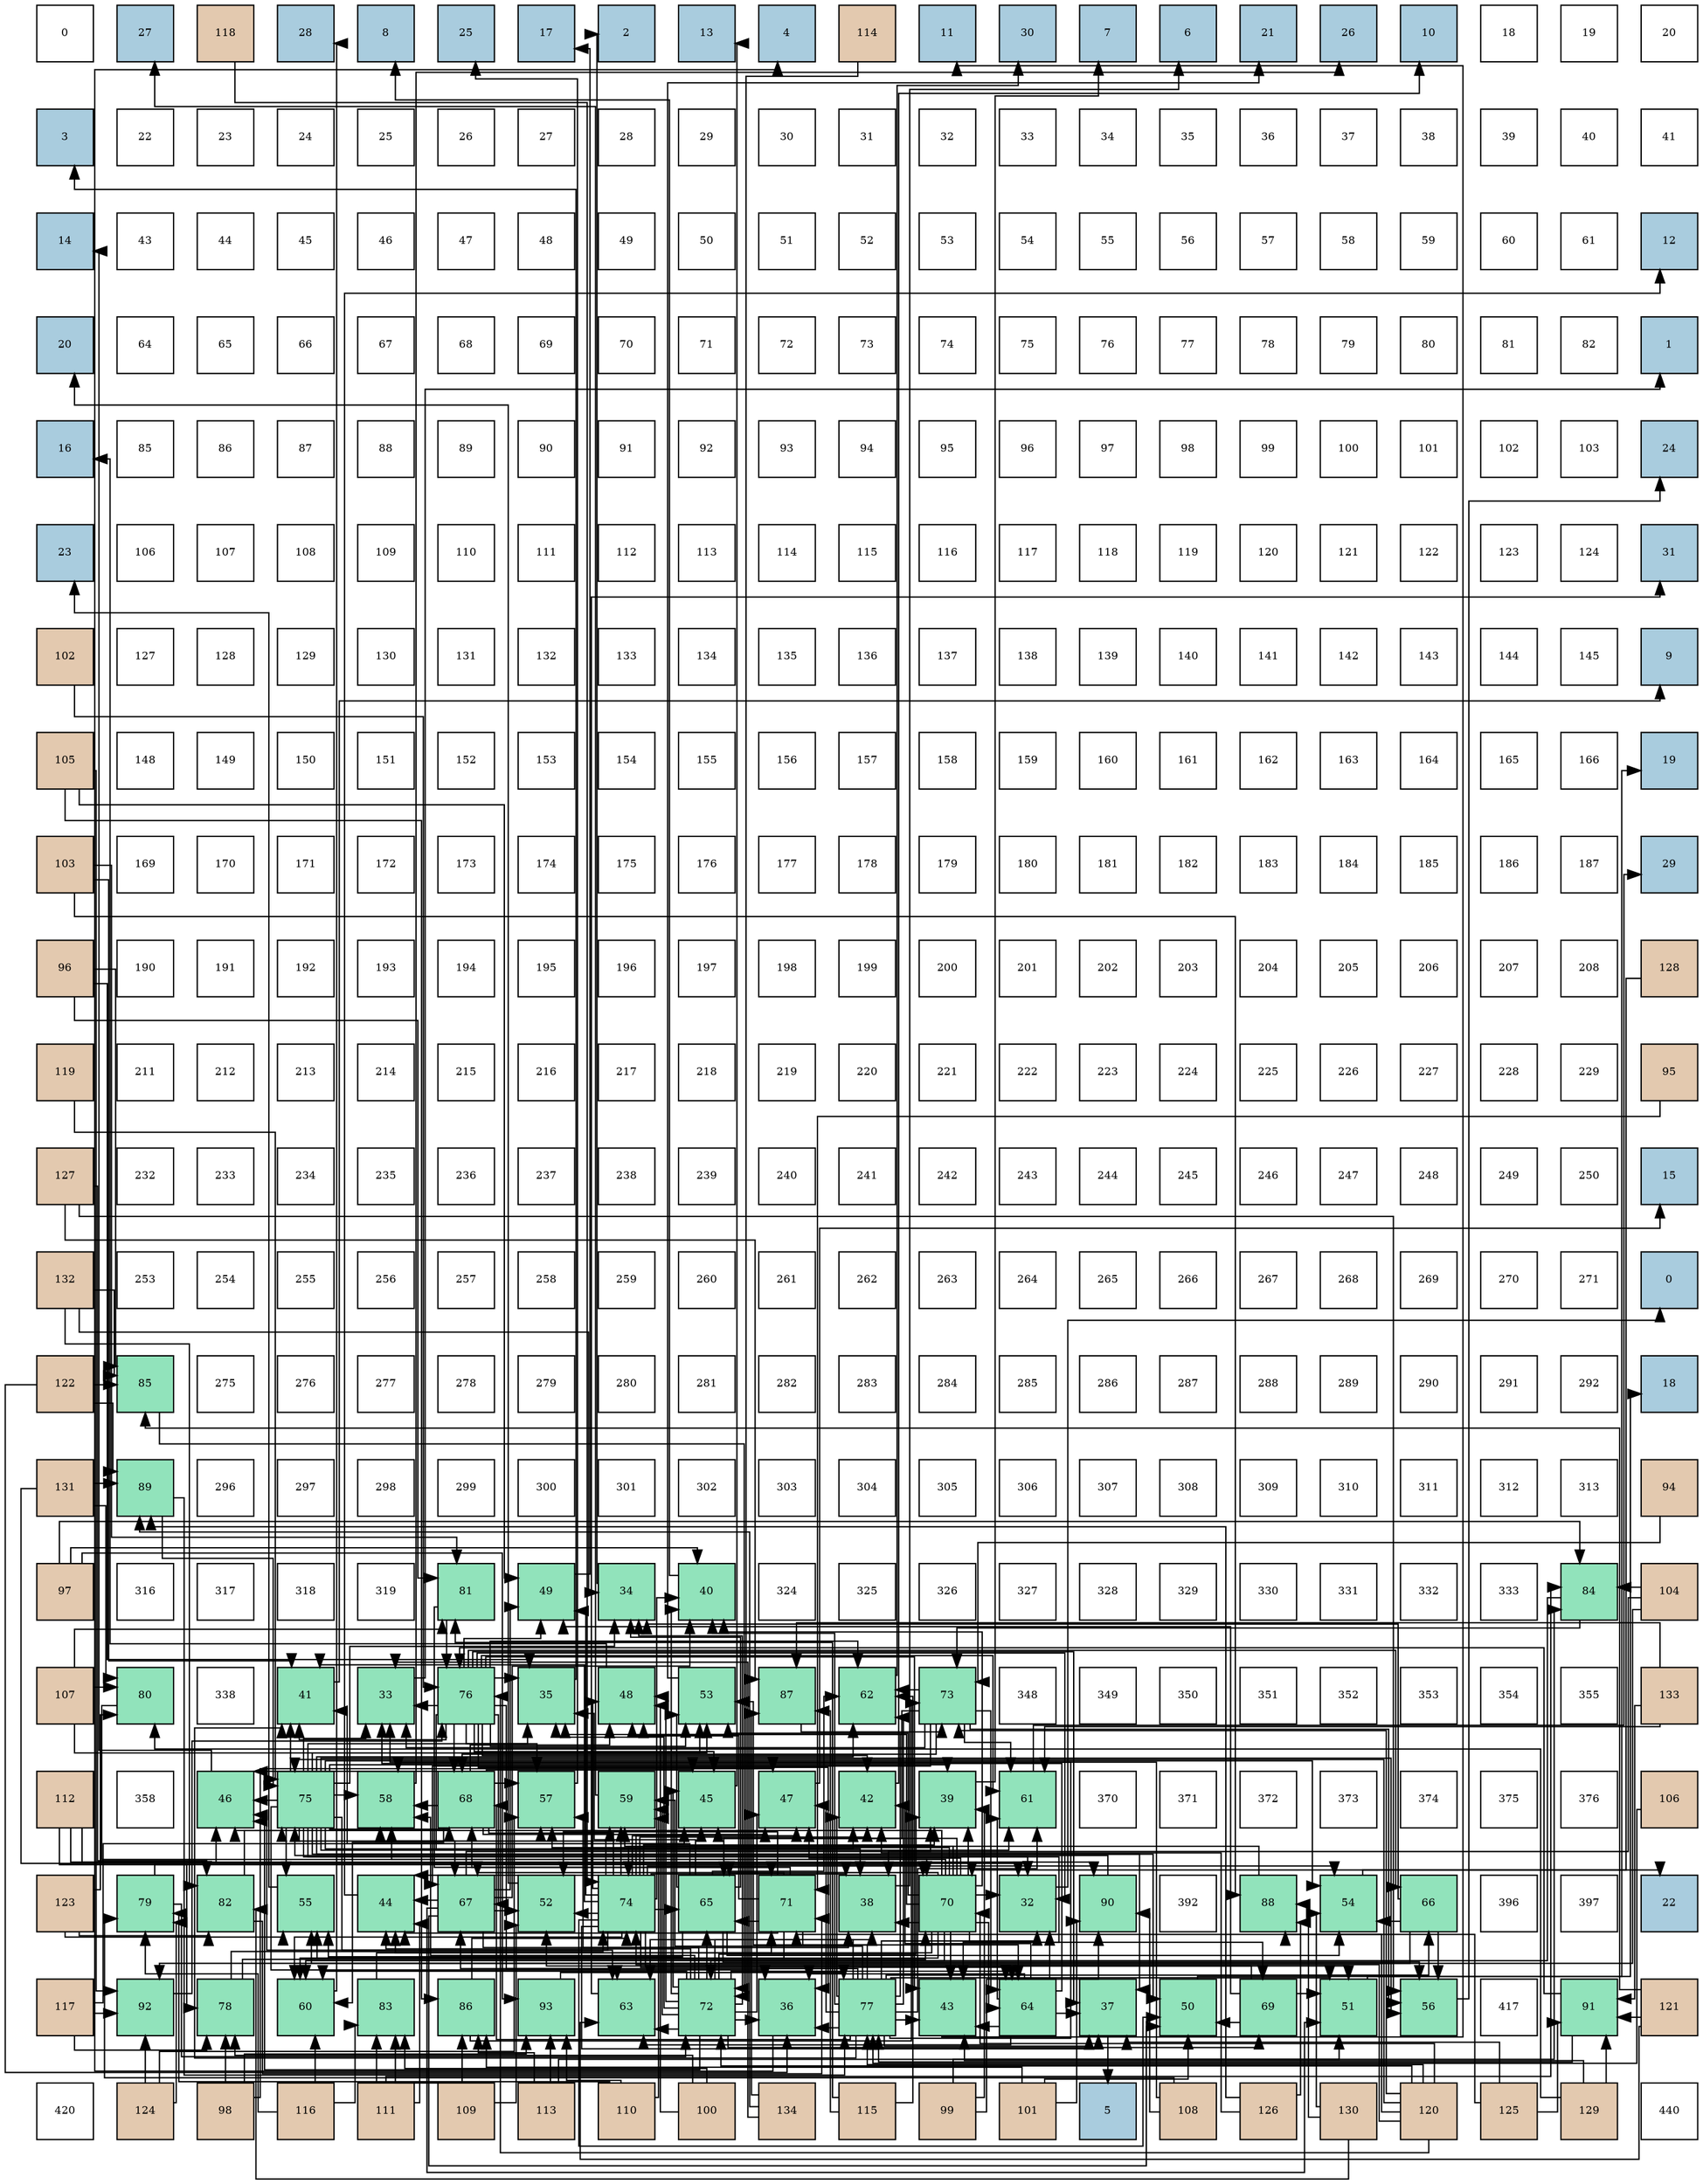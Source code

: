 digraph layout{
 rankdir=TB;
 splines=ortho;
 node [style=filled shape=square fixedsize=true width=0.6];
0[label="0", fontsize=8, fillcolor="#ffffff"];
1[label="27", fontsize=8, fillcolor="#a9ccde"];
2[label="118", fontsize=8, fillcolor="#e3c9af"];
3[label="28", fontsize=8, fillcolor="#a9ccde"];
4[label="8", fontsize=8, fillcolor="#a9ccde"];
5[label="25", fontsize=8, fillcolor="#a9ccde"];
6[label="17", fontsize=8, fillcolor="#a9ccde"];
7[label="2", fontsize=8, fillcolor="#a9ccde"];
8[label="13", fontsize=8, fillcolor="#a9ccde"];
9[label="4", fontsize=8, fillcolor="#a9ccde"];
10[label="114", fontsize=8, fillcolor="#e3c9af"];
11[label="11", fontsize=8, fillcolor="#a9ccde"];
12[label="30", fontsize=8, fillcolor="#a9ccde"];
13[label="7", fontsize=8, fillcolor="#a9ccde"];
14[label="6", fontsize=8, fillcolor="#a9ccde"];
15[label="21", fontsize=8, fillcolor="#a9ccde"];
16[label="26", fontsize=8, fillcolor="#a9ccde"];
17[label="10", fontsize=8, fillcolor="#a9ccde"];
18[label="18", fontsize=8, fillcolor="#ffffff"];
19[label="19", fontsize=8, fillcolor="#ffffff"];
20[label="20", fontsize=8, fillcolor="#ffffff"];
21[label="3", fontsize=8, fillcolor="#a9ccde"];
22[label="22", fontsize=8, fillcolor="#ffffff"];
23[label="23", fontsize=8, fillcolor="#ffffff"];
24[label="24", fontsize=8, fillcolor="#ffffff"];
25[label="25", fontsize=8, fillcolor="#ffffff"];
26[label="26", fontsize=8, fillcolor="#ffffff"];
27[label="27", fontsize=8, fillcolor="#ffffff"];
28[label="28", fontsize=8, fillcolor="#ffffff"];
29[label="29", fontsize=8, fillcolor="#ffffff"];
30[label="30", fontsize=8, fillcolor="#ffffff"];
31[label="31", fontsize=8, fillcolor="#ffffff"];
32[label="32", fontsize=8, fillcolor="#ffffff"];
33[label="33", fontsize=8, fillcolor="#ffffff"];
34[label="34", fontsize=8, fillcolor="#ffffff"];
35[label="35", fontsize=8, fillcolor="#ffffff"];
36[label="36", fontsize=8, fillcolor="#ffffff"];
37[label="37", fontsize=8, fillcolor="#ffffff"];
38[label="38", fontsize=8, fillcolor="#ffffff"];
39[label="39", fontsize=8, fillcolor="#ffffff"];
40[label="40", fontsize=8, fillcolor="#ffffff"];
41[label="41", fontsize=8, fillcolor="#ffffff"];
42[label="14", fontsize=8, fillcolor="#a9ccde"];
43[label="43", fontsize=8, fillcolor="#ffffff"];
44[label="44", fontsize=8, fillcolor="#ffffff"];
45[label="45", fontsize=8, fillcolor="#ffffff"];
46[label="46", fontsize=8, fillcolor="#ffffff"];
47[label="47", fontsize=8, fillcolor="#ffffff"];
48[label="48", fontsize=8, fillcolor="#ffffff"];
49[label="49", fontsize=8, fillcolor="#ffffff"];
50[label="50", fontsize=8, fillcolor="#ffffff"];
51[label="51", fontsize=8, fillcolor="#ffffff"];
52[label="52", fontsize=8, fillcolor="#ffffff"];
53[label="53", fontsize=8, fillcolor="#ffffff"];
54[label="54", fontsize=8, fillcolor="#ffffff"];
55[label="55", fontsize=8, fillcolor="#ffffff"];
56[label="56", fontsize=8, fillcolor="#ffffff"];
57[label="57", fontsize=8, fillcolor="#ffffff"];
58[label="58", fontsize=8, fillcolor="#ffffff"];
59[label="59", fontsize=8, fillcolor="#ffffff"];
60[label="60", fontsize=8, fillcolor="#ffffff"];
61[label="61", fontsize=8, fillcolor="#ffffff"];
62[label="12", fontsize=8, fillcolor="#a9ccde"];
63[label="20", fontsize=8, fillcolor="#a9ccde"];
64[label="64", fontsize=8, fillcolor="#ffffff"];
65[label="65", fontsize=8, fillcolor="#ffffff"];
66[label="66", fontsize=8, fillcolor="#ffffff"];
67[label="67", fontsize=8, fillcolor="#ffffff"];
68[label="68", fontsize=8, fillcolor="#ffffff"];
69[label="69", fontsize=8, fillcolor="#ffffff"];
70[label="70", fontsize=8, fillcolor="#ffffff"];
71[label="71", fontsize=8, fillcolor="#ffffff"];
72[label="72", fontsize=8, fillcolor="#ffffff"];
73[label="73", fontsize=8, fillcolor="#ffffff"];
74[label="74", fontsize=8, fillcolor="#ffffff"];
75[label="75", fontsize=8, fillcolor="#ffffff"];
76[label="76", fontsize=8, fillcolor="#ffffff"];
77[label="77", fontsize=8, fillcolor="#ffffff"];
78[label="78", fontsize=8, fillcolor="#ffffff"];
79[label="79", fontsize=8, fillcolor="#ffffff"];
80[label="80", fontsize=8, fillcolor="#ffffff"];
81[label="81", fontsize=8, fillcolor="#ffffff"];
82[label="82", fontsize=8, fillcolor="#ffffff"];
83[label="1", fontsize=8, fillcolor="#a9ccde"];
84[label="16", fontsize=8, fillcolor="#a9ccde"];
85[label="85", fontsize=8, fillcolor="#ffffff"];
86[label="86", fontsize=8, fillcolor="#ffffff"];
87[label="87", fontsize=8, fillcolor="#ffffff"];
88[label="88", fontsize=8, fillcolor="#ffffff"];
89[label="89", fontsize=8, fillcolor="#ffffff"];
90[label="90", fontsize=8, fillcolor="#ffffff"];
91[label="91", fontsize=8, fillcolor="#ffffff"];
92[label="92", fontsize=8, fillcolor="#ffffff"];
93[label="93", fontsize=8, fillcolor="#ffffff"];
94[label="94", fontsize=8, fillcolor="#ffffff"];
95[label="95", fontsize=8, fillcolor="#ffffff"];
96[label="96", fontsize=8, fillcolor="#ffffff"];
97[label="97", fontsize=8, fillcolor="#ffffff"];
98[label="98", fontsize=8, fillcolor="#ffffff"];
99[label="99", fontsize=8, fillcolor="#ffffff"];
100[label="100", fontsize=8, fillcolor="#ffffff"];
101[label="101", fontsize=8, fillcolor="#ffffff"];
102[label="102", fontsize=8, fillcolor="#ffffff"];
103[label="103", fontsize=8, fillcolor="#ffffff"];
104[label="24", fontsize=8, fillcolor="#a9ccde"];
105[label="23", fontsize=8, fillcolor="#a9ccde"];
106[label="106", fontsize=8, fillcolor="#ffffff"];
107[label="107", fontsize=8, fillcolor="#ffffff"];
108[label="108", fontsize=8, fillcolor="#ffffff"];
109[label="109", fontsize=8, fillcolor="#ffffff"];
110[label="110", fontsize=8, fillcolor="#ffffff"];
111[label="111", fontsize=8, fillcolor="#ffffff"];
112[label="112", fontsize=8, fillcolor="#ffffff"];
113[label="113", fontsize=8, fillcolor="#ffffff"];
114[label="114", fontsize=8, fillcolor="#ffffff"];
115[label="115", fontsize=8, fillcolor="#ffffff"];
116[label="116", fontsize=8, fillcolor="#ffffff"];
117[label="117", fontsize=8, fillcolor="#ffffff"];
118[label="118", fontsize=8, fillcolor="#ffffff"];
119[label="119", fontsize=8, fillcolor="#ffffff"];
120[label="120", fontsize=8, fillcolor="#ffffff"];
121[label="121", fontsize=8, fillcolor="#ffffff"];
122[label="122", fontsize=8, fillcolor="#ffffff"];
123[label="123", fontsize=8, fillcolor="#ffffff"];
124[label="124", fontsize=8, fillcolor="#ffffff"];
125[label="31", fontsize=8, fillcolor="#a9ccde"];
126[label="102", fontsize=8, fillcolor="#e3c9af"];
127[label="127", fontsize=8, fillcolor="#ffffff"];
128[label="128", fontsize=8, fillcolor="#ffffff"];
129[label="129", fontsize=8, fillcolor="#ffffff"];
130[label="130", fontsize=8, fillcolor="#ffffff"];
131[label="131", fontsize=8, fillcolor="#ffffff"];
132[label="132", fontsize=8, fillcolor="#ffffff"];
133[label="133", fontsize=8, fillcolor="#ffffff"];
134[label="134", fontsize=8, fillcolor="#ffffff"];
135[label="135", fontsize=8, fillcolor="#ffffff"];
136[label="136", fontsize=8, fillcolor="#ffffff"];
137[label="137", fontsize=8, fillcolor="#ffffff"];
138[label="138", fontsize=8, fillcolor="#ffffff"];
139[label="139", fontsize=8, fillcolor="#ffffff"];
140[label="140", fontsize=8, fillcolor="#ffffff"];
141[label="141", fontsize=8, fillcolor="#ffffff"];
142[label="142", fontsize=8, fillcolor="#ffffff"];
143[label="143", fontsize=8, fillcolor="#ffffff"];
144[label="144", fontsize=8, fillcolor="#ffffff"];
145[label="145", fontsize=8, fillcolor="#ffffff"];
146[label="9", fontsize=8, fillcolor="#a9ccde"];
147[label="105", fontsize=8, fillcolor="#e3c9af"];
148[label="148", fontsize=8, fillcolor="#ffffff"];
149[label="149", fontsize=8, fillcolor="#ffffff"];
150[label="150", fontsize=8, fillcolor="#ffffff"];
151[label="151", fontsize=8, fillcolor="#ffffff"];
152[label="152", fontsize=8, fillcolor="#ffffff"];
153[label="153", fontsize=8, fillcolor="#ffffff"];
154[label="154", fontsize=8, fillcolor="#ffffff"];
155[label="155", fontsize=8, fillcolor="#ffffff"];
156[label="156", fontsize=8, fillcolor="#ffffff"];
157[label="157", fontsize=8, fillcolor="#ffffff"];
158[label="158", fontsize=8, fillcolor="#ffffff"];
159[label="159", fontsize=8, fillcolor="#ffffff"];
160[label="160", fontsize=8, fillcolor="#ffffff"];
161[label="161", fontsize=8, fillcolor="#ffffff"];
162[label="162", fontsize=8, fillcolor="#ffffff"];
163[label="163", fontsize=8, fillcolor="#ffffff"];
164[label="164", fontsize=8, fillcolor="#ffffff"];
165[label="165", fontsize=8, fillcolor="#ffffff"];
166[label="166", fontsize=8, fillcolor="#ffffff"];
167[label="19", fontsize=8, fillcolor="#a9ccde"];
168[label="103", fontsize=8, fillcolor="#e3c9af"];
169[label="169", fontsize=8, fillcolor="#ffffff"];
170[label="170", fontsize=8, fillcolor="#ffffff"];
171[label="171", fontsize=8, fillcolor="#ffffff"];
172[label="172", fontsize=8, fillcolor="#ffffff"];
173[label="173", fontsize=8, fillcolor="#ffffff"];
174[label="174", fontsize=8, fillcolor="#ffffff"];
175[label="175", fontsize=8, fillcolor="#ffffff"];
176[label="176", fontsize=8, fillcolor="#ffffff"];
177[label="177", fontsize=8, fillcolor="#ffffff"];
178[label="178", fontsize=8, fillcolor="#ffffff"];
179[label="179", fontsize=8, fillcolor="#ffffff"];
180[label="180", fontsize=8, fillcolor="#ffffff"];
181[label="181", fontsize=8, fillcolor="#ffffff"];
182[label="182", fontsize=8, fillcolor="#ffffff"];
183[label="183", fontsize=8, fillcolor="#ffffff"];
184[label="184", fontsize=8, fillcolor="#ffffff"];
185[label="185", fontsize=8, fillcolor="#ffffff"];
186[label="186", fontsize=8, fillcolor="#ffffff"];
187[label="187", fontsize=8, fillcolor="#ffffff"];
188[label="29", fontsize=8, fillcolor="#a9ccde"];
189[label="96", fontsize=8, fillcolor="#e3c9af"];
190[label="190", fontsize=8, fillcolor="#ffffff"];
191[label="191", fontsize=8, fillcolor="#ffffff"];
192[label="192", fontsize=8, fillcolor="#ffffff"];
193[label="193", fontsize=8, fillcolor="#ffffff"];
194[label="194", fontsize=8, fillcolor="#ffffff"];
195[label="195", fontsize=8, fillcolor="#ffffff"];
196[label="196", fontsize=8, fillcolor="#ffffff"];
197[label="197", fontsize=8, fillcolor="#ffffff"];
198[label="198", fontsize=8, fillcolor="#ffffff"];
199[label="199", fontsize=8, fillcolor="#ffffff"];
200[label="200", fontsize=8, fillcolor="#ffffff"];
201[label="201", fontsize=8, fillcolor="#ffffff"];
202[label="202", fontsize=8, fillcolor="#ffffff"];
203[label="203", fontsize=8, fillcolor="#ffffff"];
204[label="204", fontsize=8, fillcolor="#ffffff"];
205[label="205", fontsize=8, fillcolor="#ffffff"];
206[label="206", fontsize=8, fillcolor="#ffffff"];
207[label="207", fontsize=8, fillcolor="#ffffff"];
208[label="208", fontsize=8, fillcolor="#ffffff"];
209[label="128", fontsize=8, fillcolor="#e3c9af"];
210[label="119", fontsize=8, fillcolor="#e3c9af"];
211[label="211", fontsize=8, fillcolor="#ffffff"];
212[label="212", fontsize=8, fillcolor="#ffffff"];
213[label="213", fontsize=8, fillcolor="#ffffff"];
214[label="214", fontsize=8, fillcolor="#ffffff"];
215[label="215", fontsize=8, fillcolor="#ffffff"];
216[label="216", fontsize=8, fillcolor="#ffffff"];
217[label="217", fontsize=8, fillcolor="#ffffff"];
218[label="218", fontsize=8, fillcolor="#ffffff"];
219[label="219", fontsize=8, fillcolor="#ffffff"];
220[label="220", fontsize=8, fillcolor="#ffffff"];
221[label="221", fontsize=8, fillcolor="#ffffff"];
222[label="222", fontsize=8, fillcolor="#ffffff"];
223[label="223", fontsize=8, fillcolor="#ffffff"];
224[label="224", fontsize=8, fillcolor="#ffffff"];
225[label="225", fontsize=8, fillcolor="#ffffff"];
226[label="226", fontsize=8, fillcolor="#ffffff"];
227[label="227", fontsize=8, fillcolor="#ffffff"];
228[label="228", fontsize=8, fillcolor="#ffffff"];
229[label="229", fontsize=8, fillcolor="#ffffff"];
230[label="95", fontsize=8, fillcolor="#e3c9af"];
231[label="127", fontsize=8, fillcolor="#e3c9af"];
232[label="232", fontsize=8, fillcolor="#ffffff"];
233[label="233", fontsize=8, fillcolor="#ffffff"];
234[label="234", fontsize=8, fillcolor="#ffffff"];
235[label="235", fontsize=8, fillcolor="#ffffff"];
236[label="236", fontsize=8, fillcolor="#ffffff"];
237[label="237", fontsize=8, fillcolor="#ffffff"];
238[label="238", fontsize=8, fillcolor="#ffffff"];
239[label="239", fontsize=8, fillcolor="#ffffff"];
240[label="240", fontsize=8, fillcolor="#ffffff"];
241[label="241", fontsize=8, fillcolor="#ffffff"];
242[label="242", fontsize=8, fillcolor="#ffffff"];
243[label="243", fontsize=8, fillcolor="#ffffff"];
244[label="244", fontsize=8, fillcolor="#ffffff"];
245[label="245", fontsize=8, fillcolor="#ffffff"];
246[label="246", fontsize=8, fillcolor="#ffffff"];
247[label="247", fontsize=8, fillcolor="#ffffff"];
248[label="248", fontsize=8, fillcolor="#ffffff"];
249[label="249", fontsize=8, fillcolor="#ffffff"];
250[label="250", fontsize=8, fillcolor="#ffffff"];
251[label="15", fontsize=8, fillcolor="#a9ccde"];
252[label="132", fontsize=8, fillcolor="#e3c9af"];
253[label="253", fontsize=8, fillcolor="#ffffff"];
254[label="254", fontsize=8, fillcolor="#ffffff"];
255[label="255", fontsize=8, fillcolor="#ffffff"];
256[label="256", fontsize=8, fillcolor="#ffffff"];
257[label="257", fontsize=8, fillcolor="#ffffff"];
258[label="258", fontsize=8, fillcolor="#ffffff"];
259[label="259", fontsize=8, fillcolor="#ffffff"];
260[label="260", fontsize=8, fillcolor="#ffffff"];
261[label="261", fontsize=8, fillcolor="#ffffff"];
262[label="262", fontsize=8, fillcolor="#ffffff"];
263[label="263", fontsize=8, fillcolor="#ffffff"];
264[label="264", fontsize=8, fillcolor="#ffffff"];
265[label="265", fontsize=8, fillcolor="#ffffff"];
266[label="266", fontsize=8, fillcolor="#ffffff"];
267[label="267", fontsize=8, fillcolor="#ffffff"];
268[label="268", fontsize=8, fillcolor="#ffffff"];
269[label="269", fontsize=8, fillcolor="#ffffff"];
270[label="270", fontsize=8, fillcolor="#ffffff"];
271[label="271", fontsize=8, fillcolor="#ffffff"];
272[label="0", fontsize=8, fillcolor="#a9ccde"];
273[label="122", fontsize=8, fillcolor="#e3c9af"];
274[label="85", fontsize=8, fillcolor="#91e3bb"];
275[label="275", fontsize=8, fillcolor="#ffffff"];
276[label="276", fontsize=8, fillcolor="#ffffff"];
277[label="277", fontsize=8, fillcolor="#ffffff"];
278[label="278", fontsize=8, fillcolor="#ffffff"];
279[label="279", fontsize=8, fillcolor="#ffffff"];
280[label="280", fontsize=8, fillcolor="#ffffff"];
281[label="281", fontsize=8, fillcolor="#ffffff"];
282[label="282", fontsize=8, fillcolor="#ffffff"];
283[label="283", fontsize=8, fillcolor="#ffffff"];
284[label="284", fontsize=8, fillcolor="#ffffff"];
285[label="285", fontsize=8, fillcolor="#ffffff"];
286[label="286", fontsize=8, fillcolor="#ffffff"];
287[label="287", fontsize=8, fillcolor="#ffffff"];
288[label="288", fontsize=8, fillcolor="#ffffff"];
289[label="289", fontsize=8, fillcolor="#ffffff"];
290[label="290", fontsize=8, fillcolor="#ffffff"];
291[label="291", fontsize=8, fillcolor="#ffffff"];
292[label="292", fontsize=8, fillcolor="#ffffff"];
293[label="18", fontsize=8, fillcolor="#a9ccde"];
294[label="131", fontsize=8, fillcolor="#e3c9af"];
295[label="89", fontsize=8, fillcolor="#91e3bb"];
296[label="296", fontsize=8, fillcolor="#ffffff"];
297[label="297", fontsize=8, fillcolor="#ffffff"];
298[label="298", fontsize=8, fillcolor="#ffffff"];
299[label="299", fontsize=8, fillcolor="#ffffff"];
300[label="300", fontsize=8, fillcolor="#ffffff"];
301[label="301", fontsize=8, fillcolor="#ffffff"];
302[label="302", fontsize=8, fillcolor="#ffffff"];
303[label="303", fontsize=8, fillcolor="#ffffff"];
304[label="304", fontsize=8, fillcolor="#ffffff"];
305[label="305", fontsize=8, fillcolor="#ffffff"];
306[label="306", fontsize=8, fillcolor="#ffffff"];
307[label="307", fontsize=8, fillcolor="#ffffff"];
308[label="308", fontsize=8, fillcolor="#ffffff"];
309[label="309", fontsize=8, fillcolor="#ffffff"];
310[label="310", fontsize=8, fillcolor="#ffffff"];
311[label="311", fontsize=8, fillcolor="#ffffff"];
312[label="312", fontsize=8, fillcolor="#ffffff"];
313[label="313", fontsize=8, fillcolor="#ffffff"];
314[label="94", fontsize=8, fillcolor="#e3c9af"];
315[label="97", fontsize=8, fillcolor="#e3c9af"];
316[label="316", fontsize=8, fillcolor="#ffffff"];
317[label="317", fontsize=8, fillcolor="#ffffff"];
318[label="318", fontsize=8, fillcolor="#ffffff"];
319[label="319", fontsize=8, fillcolor="#ffffff"];
320[label="81", fontsize=8, fillcolor="#91e3bb"];
321[label="49", fontsize=8, fillcolor="#91e3bb"];
322[label="34", fontsize=8, fillcolor="#91e3bb"];
323[label="40", fontsize=8, fillcolor="#91e3bb"];
324[label="324", fontsize=8, fillcolor="#ffffff"];
325[label="325", fontsize=8, fillcolor="#ffffff"];
326[label="326", fontsize=8, fillcolor="#ffffff"];
327[label="327", fontsize=8, fillcolor="#ffffff"];
328[label="328", fontsize=8, fillcolor="#ffffff"];
329[label="329", fontsize=8, fillcolor="#ffffff"];
330[label="330", fontsize=8, fillcolor="#ffffff"];
331[label="331", fontsize=8, fillcolor="#ffffff"];
332[label="332", fontsize=8, fillcolor="#ffffff"];
333[label="333", fontsize=8, fillcolor="#ffffff"];
334[label="84", fontsize=8, fillcolor="#91e3bb"];
335[label="104", fontsize=8, fillcolor="#e3c9af"];
336[label="107", fontsize=8, fillcolor="#e3c9af"];
337[label="80", fontsize=8, fillcolor="#91e3bb"];
338[label="338", fontsize=8, fillcolor="#ffffff"];
339[label="41", fontsize=8, fillcolor="#91e3bb"];
340[label="33", fontsize=8, fillcolor="#91e3bb"];
341[label="76", fontsize=8, fillcolor="#91e3bb"];
342[label="35", fontsize=8, fillcolor="#91e3bb"];
343[label="48", fontsize=8, fillcolor="#91e3bb"];
344[label="53", fontsize=8, fillcolor="#91e3bb"];
345[label="87", fontsize=8, fillcolor="#91e3bb"];
346[label="62", fontsize=8, fillcolor="#91e3bb"];
347[label="73", fontsize=8, fillcolor="#91e3bb"];
348[label="348", fontsize=8, fillcolor="#ffffff"];
349[label="349", fontsize=8, fillcolor="#ffffff"];
350[label="350", fontsize=8, fillcolor="#ffffff"];
351[label="351", fontsize=8, fillcolor="#ffffff"];
352[label="352", fontsize=8, fillcolor="#ffffff"];
353[label="353", fontsize=8, fillcolor="#ffffff"];
354[label="354", fontsize=8, fillcolor="#ffffff"];
355[label="355", fontsize=8, fillcolor="#ffffff"];
356[label="133", fontsize=8, fillcolor="#e3c9af"];
357[label="112", fontsize=8, fillcolor="#e3c9af"];
358[label="358", fontsize=8, fillcolor="#ffffff"];
359[label="46", fontsize=8, fillcolor="#91e3bb"];
360[label="75", fontsize=8, fillcolor="#91e3bb"];
361[label="58", fontsize=8, fillcolor="#91e3bb"];
362[label="68", fontsize=8, fillcolor="#91e3bb"];
363[label="57", fontsize=8, fillcolor="#91e3bb"];
364[label="59", fontsize=8, fillcolor="#91e3bb"];
365[label="45", fontsize=8, fillcolor="#91e3bb"];
366[label="47", fontsize=8, fillcolor="#91e3bb"];
367[label="42", fontsize=8, fillcolor="#91e3bb"];
368[label="39", fontsize=8, fillcolor="#91e3bb"];
369[label="61", fontsize=8, fillcolor="#91e3bb"];
370[label="370", fontsize=8, fillcolor="#ffffff"];
371[label="371", fontsize=8, fillcolor="#ffffff"];
372[label="372", fontsize=8, fillcolor="#ffffff"];
373[label="373", fontsize=8, fillcolor="#ffffff"];
374[label="374", fontsize=8, fillcolor="#ffffff"];
375[label="375", fontsize=8, fillcolor="#ffffff"];
376[label="376", fontsize=8, fillcolor="#ffffff"];
377[label="106", fontsize=8, fillcolor="#e3c9af"];
378[label="123", fontsize=8, fillcolor="#e3c9af"];
379[label="79", fontsize=8, fillcolor="#91e3bb"];
380[label="82", fontsize=8, fillcolor="#91e3bb"];
381[label="55", fontsize=8, fillcolor="#91e3bb"];
382[label="44", fontsize=8, fillcolor="#91e3bb"];
383[label="67", fontsize=8, fillcolor="#91e3bb"];
384[label="52", fontsize=8, fillcolor="#91e3bb"];
385[label="74", fontsize=8, fillcolor="#91e3bb"];
386[label="65", fontsize=8, fillcolor="#91e3bb"];
387[label="71", fontsize=8, fillcolor="#91e3bb"];
388[label="38", fontsize=8, fillcolor="#91e3bb"];
389[label="70", fontsize=8, fillcolor="#91e3bb"];
390[label="32", fontsize=8, fillcolor="#91e3bb"];
391[label="90", fontsize=8, fillcolor="#91e3bb"];
392[label="392", fontsize=8, fillcolor="#ffffff"];
393[label="88", fontsize=8, fillcolor="#91e3bb"];
394[label="54", fontsize=8, fillcolor="#91e3bb"];
395[label="66", fontsize=8, fillcolor="#91e3bb"];
396[label="396", fontsize=8, fillcolor="#ffffff"];
397[label="397", fontsize=8, fillcolor="#ffffff"];
398[label="22", fontsize=8, fillcolor="#a9ccde"];
399[label="117", fontsize=8, fillcolor="#e3c9af"];
400[label="92", fontsize=8, fillcolor="#91e3bb"];
401[label="78", fontsize=8, fillcolor="#91e3bb"];
402[label="60", fontsize=8, fillcolor="#91e3bb"];
403[label="83", fontsize=8, fillcolor="#91e3bb"];
404[label="86", fontsize=8, fillcolor="#91e3bb"];
405[label="93", fontsize=8, fillcolor="#91e3bb"];
406[label="63", fontsize=8, fillcolor="#91e3bb"];
407[label="72", fontsize=8, fillcolor="#91e3bb"];
408[label="36", fontsize=8, fillcolor="#91e3bb"];
409[label="77", fontsize=8, fillcolor="#91e3bb"];
410[label="43", fontsize=8, fillcolor="#91e3bb"];
411[label="64", fontsize=8, fillcolor="#91e3bb"];
412[label="37", fontsize=8, fillcolor="#91e3bb"];
413[label="50", fontsize=8, fillcolor="#91e3bb"];
414[label="69", fontsize=8, fillcolor="#91e3bb"];
415[label="51", fontsize=8, fillcolor="#91e3bb"];
416[label="56", fontsize=8, fillcolor="#91e3bb"];
417[label="417", fontsize=8, fillcolor="#ffffff"];
418[label="91", fontsize=8, fillcolor="#91e3bb"];
419[label="121", fontsize=8, fillcolor="#e3c9af"];
420[label="420", fontsize=8, fillcolor="#ffffff"];
421[label="124", fontsize=8, fillcolor="#e3c9af"];
422[label="98", fontsize=8, fillcolor="#e3c9af"];
423[label="116", fontsize=8, fillcolor="#e3c9af"];
424[label="111", fontsize=8, fillcolor="#e3c9af"];
425[label="109", fontsize=8, fillcolor="#e3c9af"];
426[label="113", fontsize=8, fillcolor="#e3c9af"];
427[label="110", fontsize=8, fillcolor="#e3c9af"];
428[label="100", fontsize=8, fillcolor="#e3c9af"];
429[label="134", fontsize=8, fillcolor="#e3c9af"];
430[label="115", fontsize=8, fillcolor="#e3c9af"];
431[label="99", fontsize=8, fillcolor="#e3c9af"];
432[label="101", fontsize=8, fillcolor="#e3c9af"];
433[label="5", fontsize=8, fillcolor="#a9ccde"];
434[label="108", fontsize=8, fillcolor="#e3c9af"];
435[label="126", fontsize=8, fillcolor="#e3c9af"];
436[label="130", fontsize=8, fillcolor="#e3c9af"];
437[label="120", fontsize=8, fillcolor="#e3c9af"];
438[label="125", fontsize=8, fillcolor="#e3c9af"];
439[label="129", fontsize=8, fillcolor="#e3c9af"];
440[label="440", fontsize=8, fillcolor="#ffffff"];
edge [constraint=false, style=vis];390 -> 272;
340 -> 83;
322 -> 7;
342 -> 21;
408 -> 9;
412 -> 433;
388 -> 14;
368 -> 13;
323 -> 4;
339 -> 146;
367 -> 17;
410 -> 11;
382 -> 62;
365 -> 8;
359 -> 42;
366 -> 251;
343 -> 84;
321 -> 6;
413 -> 293;
415 -> 167;
384 -> 63;
344 -> 15;
394 -> 398;
381 -> 105;
416 -> 104;
363 -> 5;
361 -> 16;
364 -> 1;
402 -> 3;
369 -> 188;
346 -> 12;
406 -> 125;
411 -> 390;
411 -> 340;
411 -> 408;
411 -> 412;
411 -> 367;
411 -> 410;
411 -> 369;
411 -> 406;
386 -> 322;
386 -> 342;
386 -> 339;
386 -> 344;
386 -> 394;
386 -> 381;
386 -> 416;
386 -> 346;
395 -> 322;
395 -> 394;
395 -> 381;
395 -> 416;
383 -> 388;
383 -> 368;
383 -> 323;
383 -> 382;
383 -> 321;
383 -> 413;
383 -> 415;
383 -> 384;
362 -> 365;
362 -> 359;
362 -> 366;
362 -> 343;
362 -> 363;
362 -> 361;
362 -> 364;
362 -> 402;
414 -> 321;
414 -> 413;
414 -> 415;
414 -> 384;
389 -> 390;
389 -> 388;
389 -> 368;
389 -> 323;
389 -> 410;
389 -> 382;
389 -> 365;
389 -> 359;
389 -> 366;
389 -> 343;
389 -> 344;
389 -> 381;
389 -> 363;
389 -> 361;
389 -> 364;
389 -> 402;
389 -> 411;
389 -> 386;
389 -> 414;
387 -> 382;
387 -> 343;
387 -> 384;
387 -> 402;
387 -> 411;
387 -> 386;
387 -> 383;
387 -> 362;
407 -> 322;
407 -> 342;
407 -> 408;
407 -> 388;
407 -> 368;
407 -> 323;
407 -> 382;
407 -> 365;
407 -> 359;
407 -> 366;
407 -> 343;
407 -> 363;
407 -> 361;
407 -> 364;
407 -> 402;
407 -> 406;
407 -> 411;
407 -> 386;
407 -> 414;
347 -> 340;
347 -> 416;
347 -> 369;
347 -> 346;
347 -> 411;
347 -> 386;
347 -> 383;
347 -> 362;
385 -> 412;
385 -> 388;
385 -> 368;
385 -> 323;
385 -> 339;
385 -> 367;
385 -> 382;
385 -> 365;
385 -> 359;
385 -> 366;
385 -> 343;
385 -> 321;
385 -> 413;
385 -> 415;
385 -> 384;
385 -> 394;
385 -> 363;
385 -> 361;
385 -> 364;
385 -> 402;
385 -> 411;
385 -> 386;
360 -> 390;
360 -> 340;
360 -> 322;
360 -> 342;
360 -> 408;
360 -> 412;
360 -> 368;
360 -> 339;
360 -> 367;
360 -> 410;
360 -> 359;
360 -> 413;
360 -> 344;
360 -> 394;
360 -> 381;
360 -> 416;
360 -> 361;
360 -> 369;
360 -> 346;
360 -> 406;
360 -> 383;
360 -> 362;
341 -> 390;
341 -> 340;
341 -> 342;
341 -> 408;
341 -> 412;
341 -> 388;
341 -> 339;
341 -> 367;
341 -> 410;
341 -> 365;
341 -> 321;
341 -> 344;
341 -> 363;
341 -> 369;
341 -> 346;
341 -> 406;
341 -> 395;
341 -> 383;
341 -> 362;
409 -> 390;
409 -> 340;
409 -> 342;
409 -> 408;
409 -> 412;
409 -> 323;
409 -> 339;
409 -> 367;
409 -> 410;
409 -> 366;
409 -> 415;
409 -> 344;
409 -> 364;
409 -> 369;
409 -> 346;
409 -> 406;
409 -> 395;
409 -> 383;
409 -> 362;
401 -> 389;
401 -> 385;
379 -> 389;
379 -> 407;
337 -> 389;
320 -> 387;
320 -> 341;
380 -> 387;
380 -> 360;
403 -> 387;
334 -> 407;
334 -> 347;
274 -> 407;
404 -> 347;
404 -> 385;
345 -> 347;
393 -> 385;
295 -> 360;
295 -> 409;
391 -> 360;
418 -> 341;
418 -> 409;
400 -> 341;
405 -> 409;
314 -> 347;
230 -> 387;
189 -> 342;
189 -> 320;
189 -> 274;
315 -> 323;
315 -> 334;
315 -> 405;
422 -> 366;
422 -> 401;
422 -> 405;
431 -> 368;
431 -> 334;
431 -> 391;
428 -> 343;
428 -> 401;
428 -> 403;
432 -> 413;
432 -> 404;
432 -> 391;
126 -> 341;
168 -> 339;
168 -> 320;
168 -> 393;
335 -> 388;
335 -> 334;
335 -> 400;
147 -> 321;
147 -> 404;
147 -> 400;
377 -> 409;
336 -> 344;
336 -> 337;
336 -> 320;
434 -> 361;
434 -> 379;
434 -> 391;
425 -> 384;
425 -> 403;
425 -> 404;
427 -> 364;
427 -> 379;
427 -> 405;
424 -> 382;
424 -> 403;
424 -> 334;
357 -> 359;
357 -> 401;
357 -> 391;
426 -> 415;
426 -> 404;
426 -> 405;
10 -> 407;
430 -> 346;
430 -> 320;
430 -> 345;
423 -> 402;
423 -> 379;
423 -> 403;
399 -> 365;
399 -> 401;
399 -> 400;
2 -> 385;
210 -> 360;
437 -> 389;
437 -> 387;
437 -> 407;
437 -> 347;
437 -> 385;
437 -> 360;
437 -> 341;
437 -> 409;
419 -> 406;
419 -> 274;
419 -> 418;
273 -> 408;
273 -> 274;
273 -> 295;
378 -> 381;
378 -> 337;
378 -> 380;
421 -> 363;
421 -> 379;
421 -> 400;
438 -> 412;
438 -> 393;
438 -> 418;
435 -> 367;
435 -> 393;
435 -> 295;
231 -> 416;
231 -> 380;
231 -> 345;
209 -> 389;
439 -> 410;
439 -> 337;
439 -> 418;
436 -> 394;
436 -> 380;
436 -> 393;
294 -> 390;
294 -> 337;
294 -> 295;
252 -> 322;
252 -> 380;
252 -> 274;
356 -> 369;
356 -> 345;
356 -> 418;
429 -> 340;
429 -> 345;
429 -> 295;
edge [constraint=true, style=invis];
0 -> 21 -> 42 -> 63 -> 84 -> 105 -> 126 -> 147 -> 168 -> 189 -> 210 -> 231 -> 252 -> 273 -> 294 -> 315 -> 336 -> 357 -> 378 -> 399 -> 420;
1 -> 22 -> 43 -> 64 -> 85 -> 106 -> 127 -> 148 -> 169 -> 190 -> 211 -> 232 -> 253 -> 274 -> 295 -> 316 -> 337 -> 358 -> 379 -> 400 -> 421;
2 -> 23 -> 44 -> 65 -> 86 -> 107 -> 128 -> 149 -> 170 -> 191 -> 212 -> 233 -> 254 -> 275 -> 296 -> 317 -> 338 -> 359 -> 380 -> 401 -> 422;
3 -> 24 -> 45 -> 66 -> 87 -> 108 -> 129 -> 150 -> 171 -> 192 -> 213 -> 234 -> 255 -> 276 -> 297 -> 318 -> 339 -> 360 -> 381 -> 402 -> 423;
4 -> 25 -> 46 -> 67 -> 88 -> 109 -> 130 -> 151 -> 172 -> 193 -> 214 -> 235 -> 256 -> 277 -> 298 -> 319 -> 340 -> 361 -> 382 -> 403 -> 424;
5 -> 26 -> 47 -> 68 -> 89 -> 110 -> 131 -> 152 -> 173 -> 194 -> 215 -> 236 -> 257 -> 278 -> 299 -> 320 -> 341 -> 362 -> 383 -> 404 -> 425;
6 -> 27 -> 48 -> 69 -> 90 -> 111 -> 132 -> 153 -> 174 -> 195 -> 216 -> 237 -> 258 -> 279 -> 300 -> 321 -> 342 -> 363 -> 384 -> 405 -> 426;
7 -> 28 -> 49 -> 70 -> 91 -> 112 -> 133 -> 154 -> 175 -> 196 -> 217 -> 238 -> 259 -> 280 -> 301 -> 322 -> 343 -> 364 -> 385 -> 406 -> 427;
8 -> 29 -> 50 -> 71 -> 92 -> 113 -> 134 -> 155 -> 176 -> 197 -> 218 -> 239 -> 260 -> 281 -> 302 -> 323 -> 344 -> 365 -> 386 -> 407 -> 428;
9 -> 30 -> 51 -> 72 -> 93 -> 114 -> 135 -> 156 -> 177 -> 198 -> 219 -> 240 -> 261 -> 282 -> 303 -> 324 -> 345 -> 366 -> 387 -> 408 -> 429;
10 -> 31 -> 52 -> 73 -> 94 -> 115 -> 136 -> 157 -> 178 -> 199 -> 220 -> 241 -> 262 -> 283 -> 304 -> 325 -> 346 -> 367 -> 388 -> 409 -> 430;
11 -> 32 -> 53 -> 74 -> 95 -> 116 -> 137 -> 158 -> 179 -> 200 -> 221 -> 242 -> 263 -> 284 -> 305 -> 326 -> 347 -> 368 -> 389 -> 410 -> 431;
12 -> 33 -> 54 -> 75 -> 96 -> 117 -> 138 -> 159 -> 180 -> 201 -> 222 -> 243 -> 264 -> 285 -> 306 -> 327 -> 348 -> 369 -> 390 -> 411 -> 432;
13 -> 34 -> 55 -> 76 -> 97 -> 118 -> 139 -> 160 -> 181 -> 202 -> 223 -> 244 -> 265 -> 286 -> 307 -> 328 -> 349 -> 370 -> 391 -> 412 -> 433;
14 -> 35 -> 56 -> 77 -> 98 -> 119 -> 140 -> 161 -> 182 -> 203 -> 224 -> 245 -> 266 -> 287 -> 308 -> 329 -> 350 -> 371 -> 392 -> 413 -> 434;
15 -> 36 -> 57 -> 78 -> 99 -> 120 -> 141 -> 162 -> 183 -> 204 -> 225 -> 246 -> 267 -> 288 -> 309 -> 330 -> 351 -> 372 -> 393 -> 414 -> 435;
16 -> 37 -> 58 -> 79 -> 100 -> 121 -> 142 -> 163 -> 184 -> 205 -> 226 -> 247 -> 268 -> 289 -> 310 -> 331 -> 352 -> 373 -> 394 -> 415 -> 436;
17 -> 38 -> 59 -> 80 -> 101 -> 122 -> 143 -> 164 -> 185 -> 206 -> 227 -> 248 -> 269 -> 290 -> 311 -> 332 -> 353 -> 374 -> 395 -> 416 -> 437;
18 -> 39 -> 60 -> 81 -> 102 -> 123 -> 144 -> 165 -> 186 -> 207 -> 228 -> 249 -> 270 -> 291 -> 312 -> 333 -> 354 -> 375 -> 396 -> 417 -> 438;
19 -> 40 -> 61 -> 82 -> 103 -> 124 -> 145 -> 166 -> 187 -> 208 -> 229 -> 250 -> 271 -> 292 -> 313 -> 334 -> 355 -> 376 -> 397 -> 418 -> 439;
20 -> 41 -> 62 -> 83 -> 104 -> 125 -> 146 -> 167 -> 188 -> 209 -> 230 -> 251 -> 272 -> 293 -> 314 -> 335 -> 356 -> 377 -> 398 -> 419 -> 440;
rank = same {0 -> 1 -> 2 -> 3 -> 4 -> 5 -> 6 -> 7 -> 8 -> 9 -> 10 -> 11 -> 12 -> 13 -> 14 -> 15 -> 16 -> 17 -> 18 -> 19 -> 20};
rank = same {21 -> 22 -> 23 -> 24 -> 25 -> 26 -> 27 -> 28 -> 29 -> 30 -> 31 -> 32 -> 33 -> 34 -> 35 -> 36 -> 37 -> 38 -> 39 -> 40 -> 41};
rank = same {42 -> 43 -> 44 -> 45 -> 46 -> 47 -> 48 -> 49 -> 50 -> 51 -> 52 -> 53 -> 54 -> 55 -> 56 -> 57 -> 58 -> 59 -> 60 -> 61 -> 62};
rank = same {63 -> 64 -> 65 -> 66 -> 67 -> 68 -> 69 -> 70 -> 71 -> 72 -> 73 -> 74 -> 75 -> 76 -> 77 -> 78 -> 79 -> 80 -> 81 -> 82 -> 83};
rank = same {84 -> 85 -> 86 -> 87 -> 88 -> 89 -> 90 -> 91 -> 92 -> 93 -> 94 -> 95 -> 96 -> 97 -> 98 -> 99 -> 100 -> 101 -> 102 -> 103 -> 104};
rank = same {105 -> 106 -> 107 -> 108 -> 109 -> 110 -> 111 -> 112 -> 113 -> 114 -> 115 -> 116 -> 117 -> 118 -> 119 -> 120 -> 121 -> 122 -> 123 -> 124 -> 125};
rank = same {126 -> 127 -> 128 -> 129 -> 130 -> 131 -> 132 -> 133 -> 134 -> 135 -> 136 -> 137 -> 138 -> 139 -> 140 -> 141 -> 142 -> 143 -> 144 -> 145 -> 146};
rank = same {147 -> 148 -> 149 -> 150 -> 151 -> 152 -> 153 -> 154 -> 155 -> 156 -> 157 -> 158 -> 159 -> 160 -> 161 -> 162 -> 163 -> 164 -> 165 -> 166 -> 167};
rank = same {168 -> 169 -> 170 -> 171 -> 172 -> 173 -> 174 -> 175 -> 176 -> 177 -> 178 -> 179 -> 180 -> 181 -> 182 -> 183 -> 184 -> 185 -> 186 -> 187 -> 188};
rank = same {189 -> 190 -> 191 -> 192 -> 193 -> 194 -> 195 -> 196 -> 197 -> 198 -> 199 -> 200 -> 201 -> 202 -> 203 -> 204 -> 205 -> 206 -> 207 -> 208 -> 209};
rank = same {210 -> 211 -> 212 -> 213 -> 214 -> 215 -> 216 -> 217 -> 218 -> 219 -> 220 -> 221 -> 222 -> 223 -> 224 -> 225 -> 226 -> 227 -> 228 -> 229 -> 230};
rank = same {231 -> 232 -> 233 -> 234 -> 235 -> 236 -> 237 -> 238 -> 239 -> 240 -> 241 -> 242 -> 243 -> 244 -> 245 -> 246 -> 247 -> 248 -> 249 -> 250 -> 251};
rank = same {252 -> 253 -> 254 -> 255 -> 256 -> 257 -> 258 -> 259 -> 260 -> 261 -> 262 -> 263 -> 264 -> 265 -> 266 -> 267 -> 268 -> 269 -> 270 -> 271 -> 272};
rank = same {273 -> 274 -> 275 -> 276 -> 277 -> 278 -> 279 -> 280 -> 281 -> 282 -> 283 -> 284 -> 285 -> 286 -> 287 -> 288 -> 289 -> 290 -> 291 -> 292 -> 293};
rank = same {294 -> 295 -> 296 -> 297 -> 298 -> 299 -> 300 -> 301 -> 302 -> 303 -> 304 -> 305 -> 306 -> 307 -> 308 -> 309 -> 310 -> 311 -> 312 -> 313 -> 314};
rank = same {315 -> 316 -> 317 -> 318 -> 319 -> 320 -> 321 -> 322 -> 323 -> 324 -> 325 -> 326 -> 327 -> 328 -> 329 -> 330 -> 331 -> 332 -> 333 -> 334 -> 335};
rank = same {336 -> 337 -> 338 -> 339 -> 340 -> 341 -> 342 -> 343 -> 344 -> 345 -> 346 -> 347 -> 348 -> 349 -> 350 -> 351 -> 352 -> 353 -> 354 -> 355 -> 356};
rank = same {357 -> 358 -> 359 -> 360 -> 361 -> 362 -> 363 -> 364 -> 365 -> 366 -> 367 -> 368 -> 369 -> 370 -> 371 -> 372 -> 373 -> 374 -> 375 -> 376 -> 377};
rank = same {378 -> 379 -> 380 -> 381 -> 382 -> 383 -> 384 -> 385 -> 386 -> 387 -> 388 -> 389 -> 390 -> 391 -> 392 -> 393 -> 394 -> 395 -> 396 -> 397 -> 398};
rank = same {399 -> 400 -> 401 -> 402 -> 403 -> 404 -> 405 -> 406 -> 407 -> 408 -> 409 -> 410 -> 411 -> 412 -> 413 -> 414 -> 415 -> 416 -> 417 -> 418 -> 419};
rank = same {420 -> 421 -> 422 -> 423 -> 424 -> 425 -> 426 -> 427 -> 428 -> 429 -> 430 -> 431 -> 432 -> 433 -> 434 -> 435 -> 436 -> 437 -> 438 -> 439 -> 440};
}